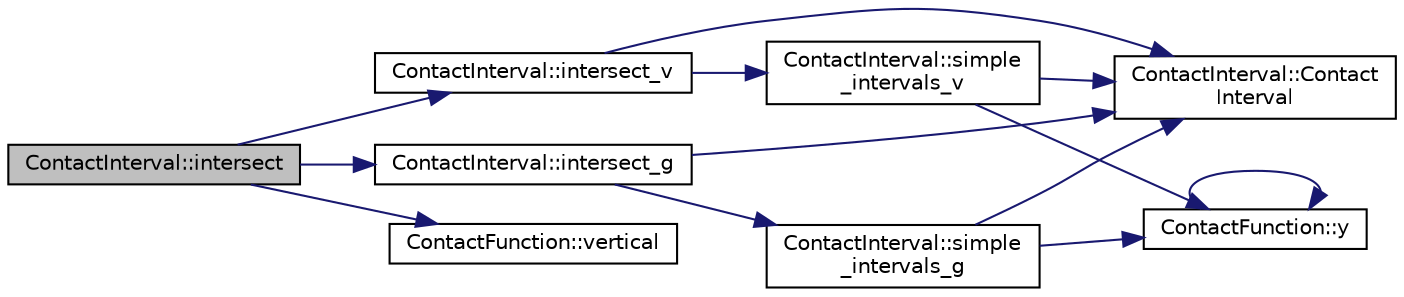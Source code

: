 digraph "ContactInterval::intersect"
{
 // LATEX_PDF_SIZE
  edge [fontname="Helvetica",fontsize="10",labelfontname="Helvetica",labelfontsize="10"];
  node [fontname="Helvetica",fontsize="10",shape=record];
  rankdir="LR";
  Node1 [label="ContactInterval::intersect",height=0.2,width=0.4,color="black", fillcolor="grey75", style="filled", fontcolor="black",tooltip=" "];
  Node1 -> Node2 [color="midnightblue",fontsize="10",style="solid",fontname="Helvetica"];
  Node2 [label="ContactInterval::intersect_g",height=0.2,width=0.4,color="black", fillcolor="white", style="filled",URL="$db/dc7/class_contact_interval.html#acb346d61652e3c2fed7053be5a6c45d4",tooltip=" "];
  Node2 -> Node3 [color="midnightblue",fontsize="10",style="solid",fontname="Helvetica"];
  Node3 [label="ContactInterval::Contact\lInterval",height=0.2,width=0.4,color="black", fillcolor="white", style="filled",URL="$db/dc7/class_contact_interval.html#a61ad4ab72d3949946605438d215f8efd",tooltip=" "];
  Node2 -> Node4 [color="midnightblue",fontsize="10",style="solid",fontname="Helvetica"];
  Node4 [label="ContactInterval::simple\l_intervals_g",height=0.2,width=0.4,color="black", fillcolor="white", style="filled",URL="$db/dc7/class_contact_interval.html#ae8382969ca67f35c8a42eaca177fdc18",tooltip=" "];
  Node4 -> Node3 [color="midnightblue",fontsize="10",style="solid",fontname="Helvetica"];
  Node4 -> Node5 [color="midnightblue",fontsize="10",style="solid",fontname="Helvetica"];
  Node5 [label="ContactFunction::y",height=0.2,width=0.4,color="black", fillcolor="white", style="filled",URL="$d2/d41/class_contact_function.html#ab8260d054902416d81cb2f04c120edc4",tooltip=" "];
  Node5 -> Node5 [color="midnightblue",fontsize="10",style="solid",fontname="Helvetica"];
  Node1 -> Node6 [color="midnightblue",fontsize="10",style="solid",fontname="Helvetica"];
  Node6 [label="ContactInterval::intersect_v",height=0.2,width=0.4,color="black", fillcolor="white", style="filled",URL="$db/dc7/class_contact_interval.html#ad009213c2c700a6a393dd3a6f51f1ebb",tooltip=" "];
  Node6 -> Node3 [color="midnightblue",fontsize="10",style="solid",fontname="Helvetica"];
  Node6 -> Node7 [color="midnightblue",fontsize="10",style="solid",fontname="Helvetica"];
  Node7 [label="ContactInterval::simple\l_intervals_v",height=0.2,width=0.4,color="black", fillcolor="white", style="filled",URL="$db/dc7/class_contact_interval.html#a9366fe4b885f023ef31b5d736b82f805",tooltip=" "];
  Node7 -> Node3 [color="midnightblue",fontsize="10",style="solid",fontname="Helvetica"];
  Node7 -> Node5 [color="midnightblue",fontsize="10",style="solid",fontname="Helvetica"];
  Node1 -> Node8 [color="midnightblue",fontsize="10",style="solid",fontname="Helvetica"];
  Node8 [label="ContactFunction::vertical",height=0.2,width=0.4,color="black", fillcolor="white", style="filled",URL="$d2/d41/class_contact_function.html#a6b900f04e431aeeca87a1fa024f5e8e0",tooltip=" "];
}
